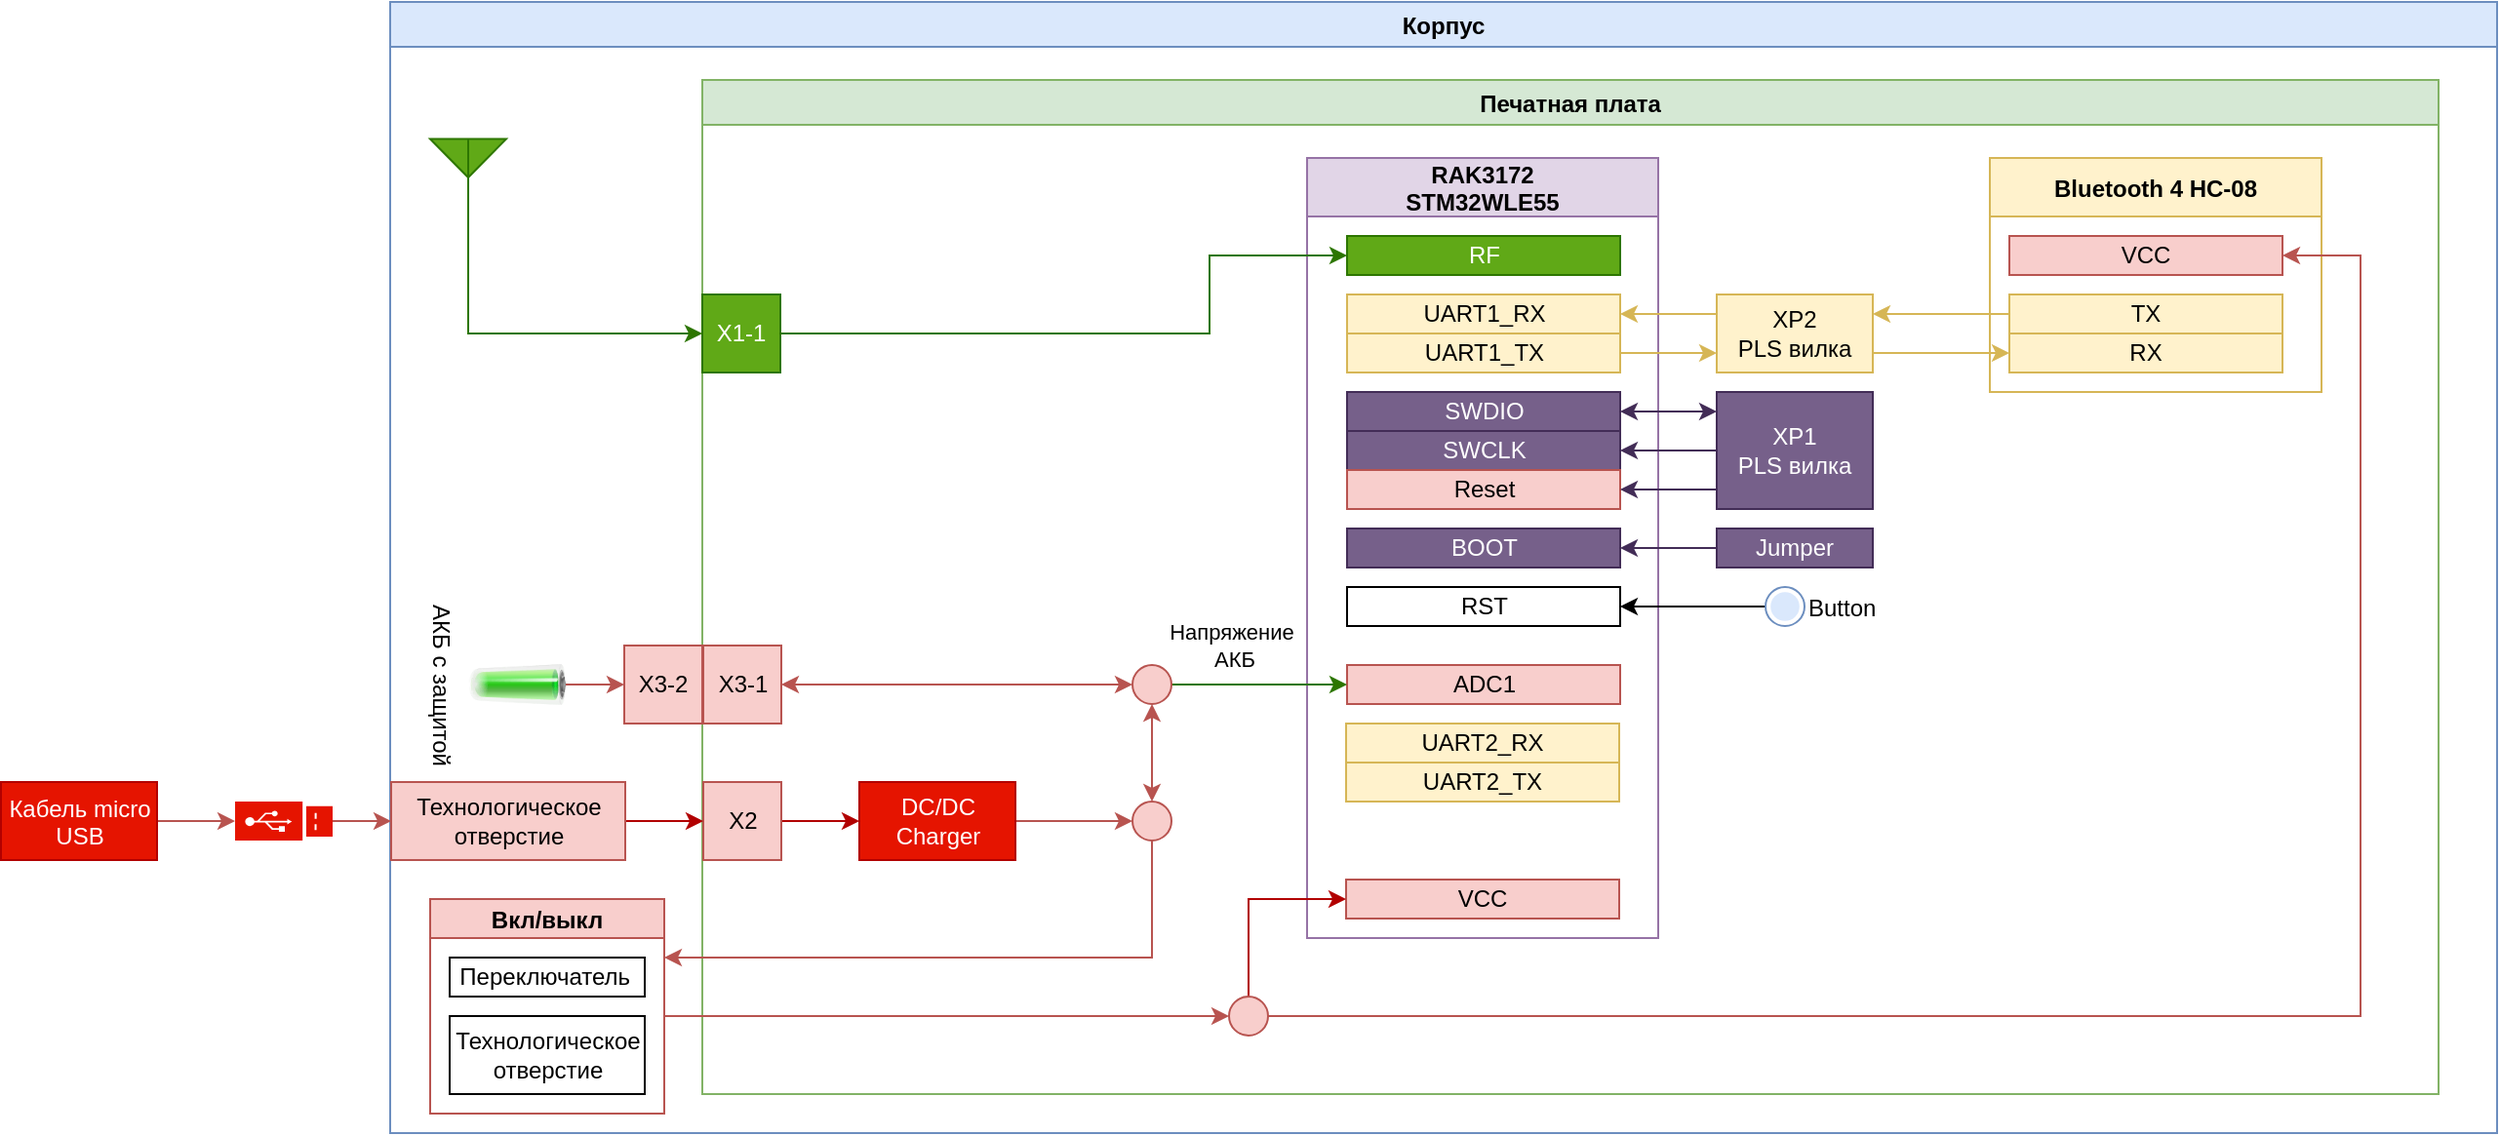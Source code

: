 <mxfile version="16.5.1" type="device"><diagram id="ST4qBeDt-Ng5QBbWRWCd" name="Страница 1"><mxGraphModel dx="2249" dy="865" grid="1" gridSize="10" guides="1" tooltips="1" connect="1" arrows="1" fold="1" page="1" pageScale="1" pageWidth="827" pageHeight="1169" math="0" shadow="0"><root><mxCell id="0"/><mxCell id="1" parent="0"/><mxCell id="yms7oquU-CmWAtz2EIlb-2" value="Корпус" style="swimlane;fillColor=#dae8fc;strokeColor=#6c8ebf;strokeWidth=1;" parent="1" vertex="1"><mxGeometry x="80" y="40" width="1080" height="580" as="geometry"/></mxCell><mxCell id="yms7oquU-CmWAtz2EIlb-3" value="Печатная плата" style="swimlane;fillColor=#d5e8d4;strokeColor=#82b366;strokeWidth=1;" parent="yms7oquU-CmWAtz2EIlb-2" vertex="1"><mxGeometry x="160" y="40" width="890" height="520" as="geometry"/></mxCell><mxCell id="yms7oquU-CmWAtz2EIlb-10" value="RAK3172&#10;STM32WLE55" style="swimlane;strokeWidth=1;fillColor=#e1d5e7;strokeColor=#9673a6;startSize=30;" parent="yms7oquU-CmWAtz2EIlb-3" vertex="1"><mxGeometry x="310" y="40" width="180" height="400" as="geometry"/></mxCell><mxCell id="yms7oquU-CmWAtz2EIlb-11" value="RF" style="rounded=0;whiteSpace=wrap;html=1;strokeWidth=1;fillColor=#60a917;fontColor=#ffffff;strokeColor=#2D7600;" parent="yms7oquU-CmWAtz2EIlb-10" vertex="1"><mxGeometry x="20.5" y="40" width="140" height="20" as="geometry"/></mxCell><mxCell id="yms7oquU-CmWAtz2EIlb-12" value="UART1_RX" style="rounded=0;whiteSpace=wrap;html=1;strokeWidth=1;fillColor=#fff2cc;strokeColor=#d6b656;" parent="yms7oquU-CmWAtz2EIlb-10" vertex="1"><mxGeometry x="20.5" y="70" width="140" height="20" as="geometry"/></mxCell><mxCell id="yms7oquU-CmWAtz2EIlb-13" value="SWCLK" style="rounded=0;whiteSpace=wrap;html=1;strokeWidth=1;fillColor=#76608a;fontColor=#ffffff;strokeColor=#432D57;" parent="yms7oquU-CmWAtz2EIlb-10" vertex="1"><mxGeometry x="20.5" y="140" width="140" height="20" as="geometry"/></mxCell><mxCell id="yms7oquU-CmWAtz2EIlb-14" value="RST" style="rounded=0;whiteSpace=wrap;html=1;strokeWidth=1;" parent="yms7oquU-CmWAtz2EIlb-10" vertex="1"><mxGeometry x="20.5" y="220" width="140" height="20" as="geometry"/></mxCell><mxCell id="yms7oquU-CmWAtz2EIlb-15" value="SWDIO" style="rounded=0;whiteSpace=wrap;html=1;strokeWidth=1;fillColor=#76608a;fontColor=#ffffff;strokeColor=#432D57;" parent="yms7oquU-CmWAtz2EIlb-10" vertex="1"><mxGeometry x="20.5" y="120" width="140" height="20" as="geometry"/></mxCell><mxCell id="yms7oquU-CmWAtz2EIlb-16" value="UART1_TX" style="rounded=0;whiteSpace=wrap;html=1;strokeWidth=1;fillColor=#fff2cc;strokeColor=#d6b656;" parent="yms7oquU-CmWAtz2EIlb-10" vertex="1"><mxGeometry x="20.5" y="90" width="140" height="20" as="geometry"/></mxCell><mxCell id="yms7oquU-CmWAtz2EIlb-17" value="BOOT" style="rounded=0;whiteSpace=wrap;html=1;strokeWidth=1;fillColor=#76608a;fontColor=#ffffff;strokeColor=#432D57;" parent="yms7oquU-CmWAtz2EIlb-10" vertex="1"><mxGeometry x="20.5" y="190" width="140" height="20" as="geometry"/></mxCell><mxCell id="yms7oquU-CmWAtz2EIlb-31" value="VCC" style="rounded=0;whiteSpace=wrap;html=1;strokeWidth=1;fillColor=#f8cecc;strokeColor=#b85450;" parent="yms7oquU-CmWAtz2EIlb-10" vertex="1"><mxGeometry x="20" y="370" width="140" height="20" as="geometry"/></mxCell><mxCell id="KwHlJp1uGBDTBxfPGgGJ-23" value="ADC1" style="rounded=0;whiteSpace=wrap;html=1;strokeWidth=1;fillColor=#f8cecc;strokeColor=#b85450;" parent="yms7oquU-CmWAtz2EIlb-10" vertex="1"><mxGeometry x="20.5" y="260" width="140" height="20" as="geometry"/></mxCell><mxCell id="LstehGoUnm55V5Oqfuhw-1" value="UART2_RX" style="rounded=0;whiteSpace=wrap;html=1;strokeWidth=1;fillColor=#fff2cc;strokeColor=#d6b656;" parent="yms7oquU-CmWAtz2EIlb-10" vertex="1"><mxGeometry x="20" y="290" width="140" height="20" as="geometry"/></mxCell><mxCell id="LstehGoUnm55V5Oqfuhw-2" value="UART2_TX" style="rounded=0;whiteSpace=wrap;html=1;strokeWidth=1;fillColor=#fff2cc;strokeColor=#d6b656;" parent="yms7oquU-CmWAtz2EIlb-10" vertex="1"><mxGeometry x="20" y="310" width="140" height="20" as="geometry"/></mxCell><mxCell id="LstehGoUnm55V5Oqfuhw-3" value="Reset" style="rounded=0;whiteSpace=wrap;html=1;strokeWidth=1;fillColor=#f8cecc;strokeColor=#b85450;" parent="yms7oquU-CmWAtz2EIlb-10" vertex="1"><mxGeometry x="20.5" y="160" width="140" height="20" as="geometry"/></mxCell><mxCell id="yms7oquU-CmWAtz2EIlb-20" style="edgeStyle=orthogonalEdgeStyle;rounded=0;orthogonalLoop=1;jettySize=auto;html=1;exitX=0;exitY=0.25;exitDx=0;exitDy=0;entryX=1;entryY=0.5;entryDx=0;entryDy=0;strokeWidth=1;fillColor=#fff2cc;strokeColor=#d6b656;" parent="yms7oquU-CmWAtz2EIlb-3" source="yms7oquU-CmWAtz2EIlb-19" target="yms7oquU-CmWAtz2EIlb-12" edge="1"><mxGeometry relative="1" as="geometry"/></mxCell><mxCell id="bIJkKrTXg9VMcte2lLGX-52" style="edgeStyle=orthogonalEdgeStyle;rounded=0;orthogonalLoop=1;jettySize=auto;html=1;exitX=1;exitY=0.75;exitDx=0;exitDy=0;entryX=0;entryY=0.5;entryDx=0;entryDy=0;strokeWidth=1;fillColor=#fff2cc;strokeColor=#d6b656;" parent="yms7oquU-CmWAtz2EIlb-3" source="yms7oquU-CmWAtz2EIlb-19" target="bIJkKrTXg9VMcte2lLGX-14" edge="1"><mxGeometry relative="1" as="geometry"/></mxCell><mxCell id="yms7oquU-CmWAtz2EIlb-19" value="XP2&lt;br&gt;PLS вилка" style="rounded=0;whiteSpace=wrap;html=1;strokeWidth=1;fillColor=#fff2cc;strokeColor=#d6b656;" parent="yms7oquU-CmWAtz2EIlb-3" vertex="1"><mxGeometry x="520" y="110" width="80" height="40" as="geometry"/></mxCell><mxCell id="yms7oquU-CmWAtz2EIlb-21" style="edgeStyle=orthogonalEdgeStyle;rounded=0;orthogonalLoop=1;jettySize=auto;html=1;exitX=1;exitY=0.5;exitDx=0;exitDy=0;entryX=0;entryY=0.75;entryDx=0;entryDy=0;strokeWidth=1;fillColor=#fff2cc;strokeColor=#d6b656;" parent="yms7oquU-CmWAtz2EIlb-3" source="yms7oquU-CmWAtz2EIlb-16" target="yms7oquU-CmWAtz2EIlb-19" edge="1"><mxGeometry relative="1" as="geometry"/></mxCell><mxCell id="yms7oquU-CmWAtz2EIlb-24" style="edgeStyle=orthogonalEdgeStyle;rounded=0;orthogonalLoop=1;jettySize=auto;html=1;entryX=1;entryY=0.5;entryDx=0;entryDy=0;startArrow=none;startFill=0;strokeWidth=1;fillColor=#76608a;strokeColor=#432D57;" parent="yms7oquU-CmWAtz2EIlb-3" source="yms7oquU-CmWAtz2EIlb-22" target="yms7oquU-CmWAtz2EIlb-13" edge="1"><mxGeometry relative="1" as="geometry"/></mxCell><mxCell id="LstehGoUnm55V5Oqfuhw-4" style="edgeStyle=orthogonalEdgeStyle;rounded=0;orthogonalLoop=1;jettySize=auto;html=1;fillColor=#76608a;strokeColor=#432D57;" parent="yms7oquU-CmWAtz2EIlb-3" source="yms7oquU-CmWAtz2EIlb-22" target="LstehGoUnm55V5Oqfuhw-3" edge="1"><mxGeometry relative="1" as="geometry"><Array as="points"><mxPoint x="510" y="210"/><mxPoint x="510" y="210"/></Array></mxGeometry></mxCell><mxCell id="yms7oquU-CmWAtz2EIlb-22" value="XP1&lt;br&gt;PLS вилка" style="rounded=0;whiteSpace=wrap;html=1;strokeWidth=1;fillColor=#76608a;strokeColor=#432D57;fontColor=#ffffff;" parent="yms7oquU-CmWAtz2EIlb-3" vertex="1"><mxGeometry x="520" y="160" width="80" height="60" as="geometry"/></mxCell><mxCell id="yms7oquU-CmWAtz2EIlb-23" style="edgeStyle=orthogonalEdgeStyle;rounded=0;orthogonalLoop=1;jettySize=auto;html=1;exitX=1;exitY=0.5;exitDx=0;exitDy=0;startArrow=classic;startFill=1;strokeWidth=1;fillColor=#76608a;strokeColor=#432D57;" parent="yms7oquU-CmWAtz2EIlb-3" source="yms7oquU-CmWAtz2EIlb-15" target="yms7oquU-CmWAtz2EIlb-22" edge="1"><mxGeometry relative="1" as="geometry"><Array as="points"><mxPoint x="510" y="170"/><mxPoint x="510" y="170"/></Array></mxGeometry></mxCell><mxCell id="bIJkKrTXg9VMcte2lLGX-56" style="edgeStyle=orthogonalEdgeStyle;rounded=0;orthogonalLoop=1;jettySize=auto;html=1;exitX=1;exitY=0.5;exitDx=0;exitDy=0;entryX=0;entryY=0.5;entryDx=0;entryDy=0;strokeWidth=1;fillColor=#f8cecc;strokeColor=#b85450;" parent="yms7oquU-CmWAtz2EIlb-3" source="yms7oquU-CmWAtz2EIlb-29" target="bIJkKrTXg9VMcte2lLGX-55" edge="1"><mxGeometry relative="1" as="geometry"/></mxCell><mxCell id="yms7oquU-CmWAtz2EIlb-29" value="DC/DC&lt;br&gt;Charger" style="rounded=0;whiteSpace=wrap;html=1;fillColor=#e51400;fontColor=#ffffff;strokeColor=#B20000;strokeWidth=1;" parent="yms7oquU-CmWAtz2EIlb-3" vertex="1"><mxGeometry x="80.5" y="360" width="80" height="40" as="geometry"/></mxCell><mxCell id="yms7oquU-CmWAtz2EIlb-33" style="edgeStyle=orthogonalEdgeStyle;rounded=0;orthogonalLoop=1;jettySize=auto;html=1;startArrow=none;startFill=0;strokeWidth=1;" parent="yms7oquU-CmWAtz2EIlb-3" source="yms7oquU-CmWAtz2EIlb-32" target="yms7oquU-CmWAtz2EIlb-14" edge="1"><mxGeometry relative="1" as="geometry"/></mxCell><mxCell id="yms7oquU-CmWAtz2EIlb-32" value="Button" style="dashed=0;labelPosition=right;align=left;shape=mxgraph.gmdl.radiobutton;strokeColor=#6c8ebf;fillColor=#dae8fc;strokeWidth=1;aspect=fixed;sketch=0;labelBackgroundColor=#FFFFFF;" parent="yms7oquU-CmWAtz2EIlb-3" vertex="1"><mxGeometry x="545" y="260" width="20" height="20" as="geometry"/></mxCell><mxCell id="yms7oquU-CmWAtz2EIlb-35" style="edgeStyle=orthogonalEdgeStyle;rounded=0;orthogonalLoop=1;jettySize=auto;html=1;exitX=0;exitY=0.5;exitDx=0;exitDy=0;entryX=1;entryY=0.5;entryDx=0;entryDy=0;startArrow=none;startFill=0;strokeWidth=1;fillColor=#76608a;strokeColor=#432D57;" parent="yms7oquU-CmWAtz2EIlb-3" source="yms7oquU-CmWAtz2EIlb-34" target="yms7oquU-CmWAtz2EIlb-17" edge="1"><mxGeometry relative="1" as="geometry"/></mxCell><mxCell id="yms7oquU-CmWAtz2EIlb-34" value="Jumper" style="rounded=0;whiteSpace=wrap;html=1;strokeWidth=1;fillColor=#76608a;strokeColor=#432D57;fontColor=#ffffff;" parent="yms7oquU-CmWAtz2EIlb-3" vertex="1"><mxGeometry x="520" y="230" width="80" height="20" as="geometry"/></mxCell><mxCell id="KwHlJp1uGBDTBxfPGgGJ-8" style="edgeStyle=orthogonalEdgeStyle;rounded=0;orthogonalLoop=1;jettySize=auto;html=1;startArrow=none;startFill=0;strokeWidth=1;exitX=1;exitY=0.5;exitDx=0;exitDy=0;fillColor=#60a917;strokeColor=#2D7600;" parent="yms7oquU-CmWAtz2EIlb-3" source="bIJkKrTXg9VMcte2lLGX-10" target="yms7oquU-CmWAtz2EIlb-11" edge="1"><mxGeometry relative="1" as="geometry"><mxPoint x="60" y="130" as="sourcePoint"/><Array as="points"><mxPoint x="260" y="130"/><mxPoint x="260" y="90"/></Array></mxGeometry></mxCell><mxCell id="KwHlJp1uGBDTBxfPGgGJ-14" style="edgeStyle=orthogonalEdgeStyle;rounded=0;orthogonalLoop=1;jettySize=auto;html=1;exitX=1;exitY=0.5;exitDx=0;exitDy=0;entryX=0;entryY=0.5;entryDx=0;entryDy=0;startArrow=none;startFill=0;strokeWidth=1;fillColor=#e51400;strokeColor=#B20000;" parent="yms7oquU-CmWAtz2EIlb-3" source="bIJkKrTXg9VMcte2lLGX-9" target="yms7oquU-CmWAtz2EIlb-29" edge="1"><mxGeometry relative="1" as="geometry"><mxPoint x="60.5" y="380" as="sourcePoint"/></mxGeometry></mxCell><mxCell id="KwHlJp1uGBDTBxfPGgGJ-24" value="Напряжение&lt;br&gt;&amp;nbsp;АКБ" style="edgeStyle=orthogonalEdgeStyle;rounded=0;orthogonalLoop=1;jettySize=auto;html=1;entryX=0;entryY=0.5;entryDx=0;entryDy=0;startArrow=none;startFill=0;strokeWidth=1;fillColor=#60a917;strokeColor=#2D7600;exitX=1;exitY=0.5;exitDx=0;exitDy=0;" parent="yms7oquU-CmWAtz2EIlb-3" source="bIJkKrTXg9VMcte2lLGX-58" target="KwHlJp1uGBDTBxfPGgGJ-23" edge="1"><mxGeometry x="-0.333" y="20" relative="1" as="geometry"><mxPoint as="offset"/><mxPoint x="260.5" y="250" as="sourcePoint"/></mxGeometry></mxCell><mxCell id="bIJkKrTXg9VMcte2lLGX-9" value="X2" style="rounded=0;whiteSpace=wrap;html=1;strokeWidth=1;fillColor=#f8cecc;strokeColor=#b85450;" parent="yms7oquU-CmWAtz2EIlb-3" vertex="1"><mxGeometry x="0.5" y="360" width="40" height="40" as="geometry"/></mxCell><mxCell id="bIJkKrTXg9VMcte2lLGX-10" value="X1-1" style="rounded=0;whiteSpace=wrap;html=1;fillColor=#60a917;strokeColor=#2D7600;fontColor=#ffffff;strokeWidth=1;" parent="yms7oquU-CmWAtz2EIlb-3" vertex="1"><mxGeometry y="110" width="40" height="40" as="geometry"/></mxCell><mxCell id="bIJkKrTXg9VMcte2lLGX-13" value="X3-1" style="rounded=0;whiteSpace=wrap;html=1;strokeWidth=1;fillColor=#f8cecc;strokeColor=#b85450;" parent="yms7oquU-CmWAtz2EIlb-3" vertex="1"><mxGeometry x="0.5" y="290" width="40" height="40" as="geometry"/></mxCell><mxCell id="bIJkKrTXg9VMcte2lLGX-1" value="Bluetooth 4 HC-08" style="swimlane;strokeWidth=1;fillColor=#fff2cc;strokeColor=#d6b656;startSize=30;" parent="yms7oquU-CmWAtz2EIlb-3" vertex="1"><mxGeometry x="660" y="40" width="170" height="120" as="geometry"/></mxCell><mxCell id="bIJkKrTXg9VMcte2lLGX-14" value="RX" style="rounded=0;whiteSpace=wrap;html=1;strokeWidth=1;fillColor=#fff2cc;strokeColor=#d6b656;" parent="bIJkKrTXg9VMcte2lLGX-1" vertex="1"><mxGeometry x="10" y="90" width="140" height="20" as="geometry"/></mxCell><mxCell id="bIJkKrTXg9VMcte2lLGX-50" value="TX" style="rounded=0;whiteSpace=wrap;html=1;strokeWidth=1;fillColor=#fff2cc;strokeColor=#d6b656;" parent="bIJkKrTXg9VMcte2lLGX-1" vertex="1"><mxGeometry x="10" y="70" width="140" height="20" as="geometry"/></mxCell><mxCell id="bIJkKrTXg9VMcte2lLGX-53" value="VCC" style="rounded=0;whiteSpace=wrap;html=1;strokeWidth=1;fillColor=#f8cecc;strokeColor=#b85450;" parent="bIJkKrTXg9VMcte2lLGX-1" vertex="1"><mxGeometry x="10" y="40" width="140" height="20" as="geometry"/></mxCell><mxCell id="bIJkKrTXg9VMcte2lLGX-51" style="edgeStyle=orthogonalEdgeStyle;rounded=0;orthogonalLoop=1;jettySize=auto;html=1;exitX=0;exitY=0.5;exitDx=0;exitDy=0;entryX=1;entryY=0.25;entryDx=0;entryDy=0;strokeWidth=1;fillColor=#fff2cc;strokeColor=#d6b656;" parent="yms7oquU-CmWAtz2EIlb-3" source="bIJkKrTXg9VMcte2lLGX-50" target="yms7oquU-CmWAtz2EIlb-19" edge="1"><mxGeometry relative="1" as="geometry"/></mxCell><mxCell id="bIJkKrTXg9VMcte2lLGX-57" style="edgeStyle=orthogonalEdgeStyle;rounded=0;orthogonalLoop=1;jettySize=auto;html=1;exitX=0.5;exitY=0;exitDx=0;exitDy=0;strokeWidth=1;fillColor=#f8cecc;strokeColor=#b85450;entryX=0.5;entryY=1;entryDx=0;entryDy=0;startArrow=classic;startFill=1;" parent="yms7oquU-CmWAtz2EIlb-3" source="bIJkKrTXg9VMcte2lLGX-55" target="bIJkKrTXg9VMcte2lLGX-58" edge="1"><mxGeometry relative="1" as="geometry"><mxPoint x="230.5" y="340" as="targetPoint"/></mxGeometry></mxCell><mxCell id="bIJkKrTXg9VMcte2lLGX-55" value="" style="ellipse;fillColor=#f8cecc;strokeColor=#b85450;" parent="yms7oquU-CmWAtz2EIlb-3" vertex="1"><mxGeometry x="220.5" y="370" width="20" height="20" as="geometry"/></mxCell><mxCell id="bIJkKrTXg9VMcte2lLGX-54" style="edgeStyle=orthogonalEdgeStyle;rounded=0;orthogonalLoop=1;jettySize=auto;html=1;entryX=1;entryY=0.5;entryDx=0;entryDy=0;strokeWidth=1;fillColor=#f8cecc;strokeColor=#b85450;exitX=1;exitY=0.5;exitDx=0;exitDy=0;" parent="yms7oquU-CmWAtz2EIlb-3" source="bIJkKrTXg9VMcte2lLGX-67" target="bIJkKrTXg9VMcte2lLGX-53" edge="1"><mxGeometry relative="1" as="geometry"><mxPoint x="300" y="470" as="sourcePoint"/><Array as="points"><mxPoint x="850" y="480"/><mxPoint x="850" y="90"/></Array></mxGeometry></mxCell><mxCell id="yms7oquU-CmWAtz2EIlb-36" style="edgeStyle=orthogonalEdgeStyle;rounded=0;orthogonalLoop=1;jettySize=auto;html=1;entryX=0;entryY=0.5;entryDx=0;entryDy=0;startArrow=none;startFill=0;strokeWidth=1;fillColor=#e51400;strokeColor=#B20000;exitX=0.5;exitY=0;exitDx=0;exitDy=0;" parent="yms7oquU-CmWAtz2EIlb-3" source="bIJkKrTXg9VMcte2lLGX-67" target="yms7oquU-CmWAtz2EIlb-31" edge="1"><mxGeometry relative="1" as="geometry"><mxPoint x="280.5" y="350" as="sourcePoint"/></mxGeometry></mxCell><mxCell id="bIJkKrTXg9VMcte2lLGX-59" style="edgeStyle=orthogonalEdgeStyle;rounded=0;orthogonalLoop=1;jettySize=auto;html=1;exitX=0;exitY=0.5;exitDx=0;exitDy=0;entryX=1;entryY=0.5;entryDx=0;entryDy=0;strokeWidth=1;fillColor=#f8cecc;strokeColor=#b85450;startArrow=classic;startFill=1;" parent="yms7oquU-CmWAtz2EIlb-3" source="bIJkKrTXg9VMcte2lLGX-58" target="bIJkKrTXg9VMcte2lLGX-13" edge="1"><mxGeometry relative="1" as="geometry"><mxPoint x="160.5" y="310" as="targetPoint"/></mxGeometry></mxCell><mxCell id="bIJkKrTXg9VMcte2lLGX-58" value="" style="ellipse;fillColor=#f8cecc;strokeColor=#b85450;" parent="yms7oquU-CmWAtz2EIlb-3" vertex="1"><mxGeometry x="220.5" y="300" width="20" height="20" as="geometry"/></mxCell><mxCell id="bIJkKrTXg9VMcte2lLGX-67" value="" style="ellipse;fillColor=#f8cecc;strokeColor=#b85450;" parent="yms7oquU-CmWAtz2EIlb-3" vertex="1"><mxGeometry x="270" y="470" width="20" height="20" as="geometry"/></mxCell><mxCell id="KwHlJp1uGBDTBxfPGgGJ-7" style="edgeStyle=orthogonalEdgeStyle;rounded=0;orthogonalLoop=1;jettySize=auto;html=1;startArrow=none;startFill=0;strokeWidth=1;fillColor=#60a917;strokeColor=#2D7600;exitX=0.5;exitY=1;exitDx=0;exitDy=0;exitPerimeter=0;entryX=0;entryY=0.5;entryDx=0;entryDy=0;" parent="yms7oquU-CmWAtz2EIlb-2" source="bIJkKrTXg9VMcte2lLGX-11" target="bIJkKrTXg9VMcte2lLGX-10" edge="1"><mxGeometry relative="1" as="geometry"><mxPoint x="120" y="170" as="targetPoint"/><mxPoint x="120" y="170" as="sourcePoint"/></mxGeometry></mxCell><mxCell id="KwHlJp1uGBDTBxfPGgGJ-13" style="edgeStyle=orthogonalEdgeStyle;rounded=0;orthogonalLoop=1;jettySize=auto;html=1;entryX=0;entryY=0.5;entryDx=0;entryDy=0;startArrow=none;startFill=0;strokeWidth=1;fillColor=#e51400;strokeColor=#B20000;exitX=1;exitY=0.5;exitDx=0;exitDy=0;" parent="yms7oquU-CmWAtz2EIlb-2" source="bIJkKrTXg9VMcte2lLGX-4" target="bIJkKrTXg9VMcte2lLGX-9" edge="1"><mxGeometry relative="1" as="geometry"><mxPoint x="47.794" y="420" as="sourcePoint"/><mxPoint x="160.5" y="420" as="targetPoint"/></mxGeometry></mxCell><mxCell id="bIJkKrTXg9VMcte2lLGX-4" value="Технологическое отверстие" style="rounded=0;whiteSpace=wrap;html=1;fillColor=#f8cecc;strokeColor=#b85450;strokeWidth=1;" parent="yms7oquU-CmWAtz2EIlb-2" vertex="1"><mxGeometry x="0.5" y="400" width="120" height="40" as="geometry"/></mxCell><mxCell id="bIJkKrTXg9VMcte2lLGX-11" value="" style="verticalLabelPosition=bottom;shadow=0;dashed=0;align=center;html=1;verticalAlign=top;shape=mxgraph.electrical.radio.aerial_-_antenna_2;fillColor=#60a917;fontColor=#ffffff;strokeColor=#2D7600;strokeWidth=1;" parent="yms7oquU-CmWAtz2EIlb-2" vertex="1"><mxGeometry x="20.5" y="70" width="39" height="50" as="geometry"/></mxCell><mxCell id="bIJkKrTXg9VMcte2lLGX-68" style="edgeStyle=orthogonalEdgeStyle;rounded=0;orthogonalLoop=1;jettySize=auto;html=1;entryX=0;entryY=0.5;entryDx=0;entryDy=0;startArrow=none;startFill=0;strokeWidth=1;fillColor=#f8cecc;strokeColor=#b85450;" parent="yms7oquU-CmWAtz2EIlb-2" source="bIJkKrTXg9VMcte2lLGX-64" target="bIJkKrTXg9VMcte2lLGX-67" edge="1"><mxGeometry relative="1" as="geometry"><Array as="points"><mxPoint x="210" y="520"/><mxPoint x="210" y="520"/></Array></mxGeometry></mxCell><mxCell id="bIJkKrTXg9VMcte2lLGX-64" value="Вкл/выкл" style="swimlane;startSize=20;fillColor=#f8cecc;rotation=0;strokeColor=#b85450;" parent="yms7oquU-CmWAtz2EIlb-2" vertex="1"><mxGeometry x="20.5" y="460" width="120" height="110" as="geometry"/></mxCell><mxCell id="bIJkKrTXg9VMcte2lLGX-65" value="Переключатель&amp;nbsp;" style="rounded=0;whiteSpace=wrap;html=1;fillColor=#FFFFFF;" parent="bIJkKrTXg9VMcte2lLGX-64" vertex="1"><mxGeometry x="10" y="30" width="100" height="20" as="geometry"/></mxCell><mxCell id="bIJkKrTXg9VMcte2lLGX-66" value="Технологическое отверстие" style="rounded=0;whiteSpace=wrap;html=1;fillColor=#FFFFFF;" parent="bIJkKrTXg9VMcte2lLGX-64" vertex="1"><mxGeometry x="10" y="60" width="100" height="40" as="geometry"/></mxCell><mxCell id="bIJkKrTXg9VMcte2lLGX-63" style="edgeStyle=orthogonalEdgeStyle;rounded=0;orthogonalLoop=1;jettySize=auto;html=1;exitX=0.5;exitY=1;exitDx=0;exitDy=0;startArrow=none;startFill=0;strokeWidth=1;fillColor=#f8cecc;strokeColor=#b85450;" parent="yms7oquU-CmWAtz2EIlb-2" source="bIJkKrTXg9VMcte2lLGX-55" target="bIJkKrTXg9VMcte2lLGX-64" edge="1"><mxGeometry relative="1" as="geometry"><mxPoint x="250" y="490" as="targetPoint"/><Array as="points"><mxPoint x="390" y="490"/></Array></mxGeometry></mxCell><mxCell id="rbCp87kwkguZmMMxAS3y-3" style="edgeStyle=orthogonalEdgeStyle;rounded=0;orthogonalLoop=1;jettySize=auto;html=1;entryX=0;entryY=0.5;entryDx=0;entryDy=0;fillColor=#f8cecc;strokeColor=#b85450;" parent="yms7oquU-CmWAtz2EIlb-2" source="bIJkKrTXg9VMcte2lLGX-69" target="rbCp87kwkguZmMMxAS3y-2" edge="1"><mxGeometry relative="1" as="geometry"/></mxCell><mxCell id="bIJkKrTXg9VMcte2lLGX-69" value="АКБ с защитой" style="image;html=1;image=img/lib/clip_art/general/Battery_100_128x128.png;fontSize=12;rotation=90;" parent="yms7oquU-CmWAtz2EIlb-2" vertex="1"><mxGeometry x="35" y="325" width="60" height="50" as="geometry"/></mxCell><mxCell id="rbCp87kwkguZmMMxAS3y-2" value="X3-2" style="rounded=0;whiteSpace=wrap;html=1;strokeWidth=1;fillColor=#f8cecc;strokeColor=#b85450;" parent="yms7oquU-CmWAtz2EIlb-2" vertex="1"><mxGeometry x="120" y="330" width="40" height="40" as="geometry"/></mxCell><mxCell id="bIJkKrTXg9VMcte2lLGX-3" style="edgeStyle=orthogonalEdgeStyle;rounded=0;orthogonalLoop=1;jettySize=auto;html=1;fillColor=#f8cecc;strokeColor=#b85450;strokeWidth=1;" parent="1" source="bIJkKrTXg9VMcte2lLGX-2" target="bIJkKrTXg9VMcte2lLGX-4" edge="1"><mxGeometry relative="1" as="geometry"><mxPoint x="70.5" y="470" as="targetPoint"/></mxGeometry></mxCell><mxCell id="bIJkKrTXg9VMcte2lLGX-2" value="" style="sketch=0;pointerEvents=1;shadow=0;dashed=0;html=1;strokeColor=#B20000;fillColor=#e51400;labelPosition=center;verticalLabelPosition=bottom;verticalAlign=top;align=center;outlineConnect=0;shape=mxgraph.veeam2.usb_drive;fontColor=#ffffff;strokeWidth=1;" parent="1" vertex="1"><mxGeometry x="0.5" y="450" width="50" height="20" as="geometry"/></mxCell><mxCell id="bIJkKrTXg9VMcte2lLGX-7" style="edgeStyle=orthogonalEdgeStyle;rounded=0;orthogonalLoop=1;jettySize=auto;html=1;exitX=1;exitY=0.5;exitDx=0;exitDy=0;fillColor=#f8cecc;strokeColor=#b85450;strokeWidth=1;" parent="1" source="bIJkKrTXg9VMcte2lLGX-5" target="bIJkKrTXg9VMcte2lLGX-2" edge="1"><mxGeometry relative="1" as="geometry"/></mxCell><mxCell id="bIJkKrTXg9VMcte2lLGX-5" value="Кабель micro USB" style="whiteSpace=wrap;html=1;verticalAlign=top;fillColor=#e51400;strokeColor=#B20000;fontColor=#ffffff;sketch=0;shadow=0;dashed=0;strokeWidth=1;" parent="1" vertex="1"><mxGeometry x="-119.5" y="440" width="80" height="40" as="geometry"/></mxCell></root></mxGraphModel></diagram></mxfile>